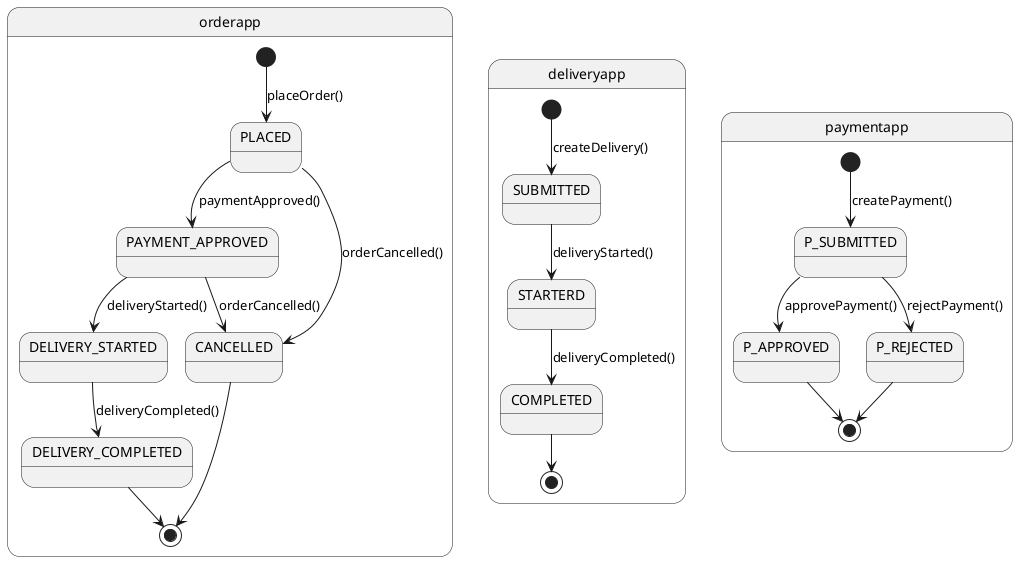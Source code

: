 @startuml

' deliveryapp.deliveryStarted() -> orderapp.deliveryStarted()
' deliveryapp.deliveryCompleted() -> orderapp.deliveryCompleted()
' paymentapp.approvePayment() -> orderapp.paymentApproved()
' paymentapp.rejectPayment -> orderapp.orderCancelled() ???

state orderapp {
    [*] --> PLACED: placeOrder()
    PLACED --> PAYMENT_APPROVED: paymentApproved()
    PAYMENT_APPROVED --> DELIVERY_STARTED: deliveryStarted()
    DELIVERY_STARTED --> DELIVERY_COMPLETED: deliveryCompleted()
    DELIVERY_COMPLETED --> [*]
    PLACED --> CANCELLED: orderCancelled()
    PAYMENT_APPROVED --> CANCELLED: orderCancelled()
    CANCELLED --> [*] 
}

state deliveryapp {
    ' CANCELLED ???
    [*] --> SUBMITTED: createDelivery()
    SUBMITTED --> STARTERD: deliveryStarted()
    STARTERD --> COMPLETED: deliveryCompleted()
    COMPLETED --> [*]
}


state paymentapp {
    [*] --> P_SUBMITTED: createPayment()
    P_SUBMITTED --> P_APPROVED: approvePayment()
    P_APPROVED --> [*]
    P_SUBMITTED --> P_REJECTED: rejectPayment()
    P_REJECTED --> [*]
}

@enduml
